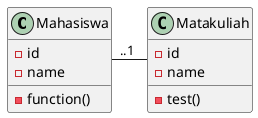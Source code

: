 @startuml

class Mahasiswa{
-id
-name
-function()
 }

class Matakuliah{
-id
-name
-test()
 }
Mahasiswa "..1" - Matakuliah

@enduml